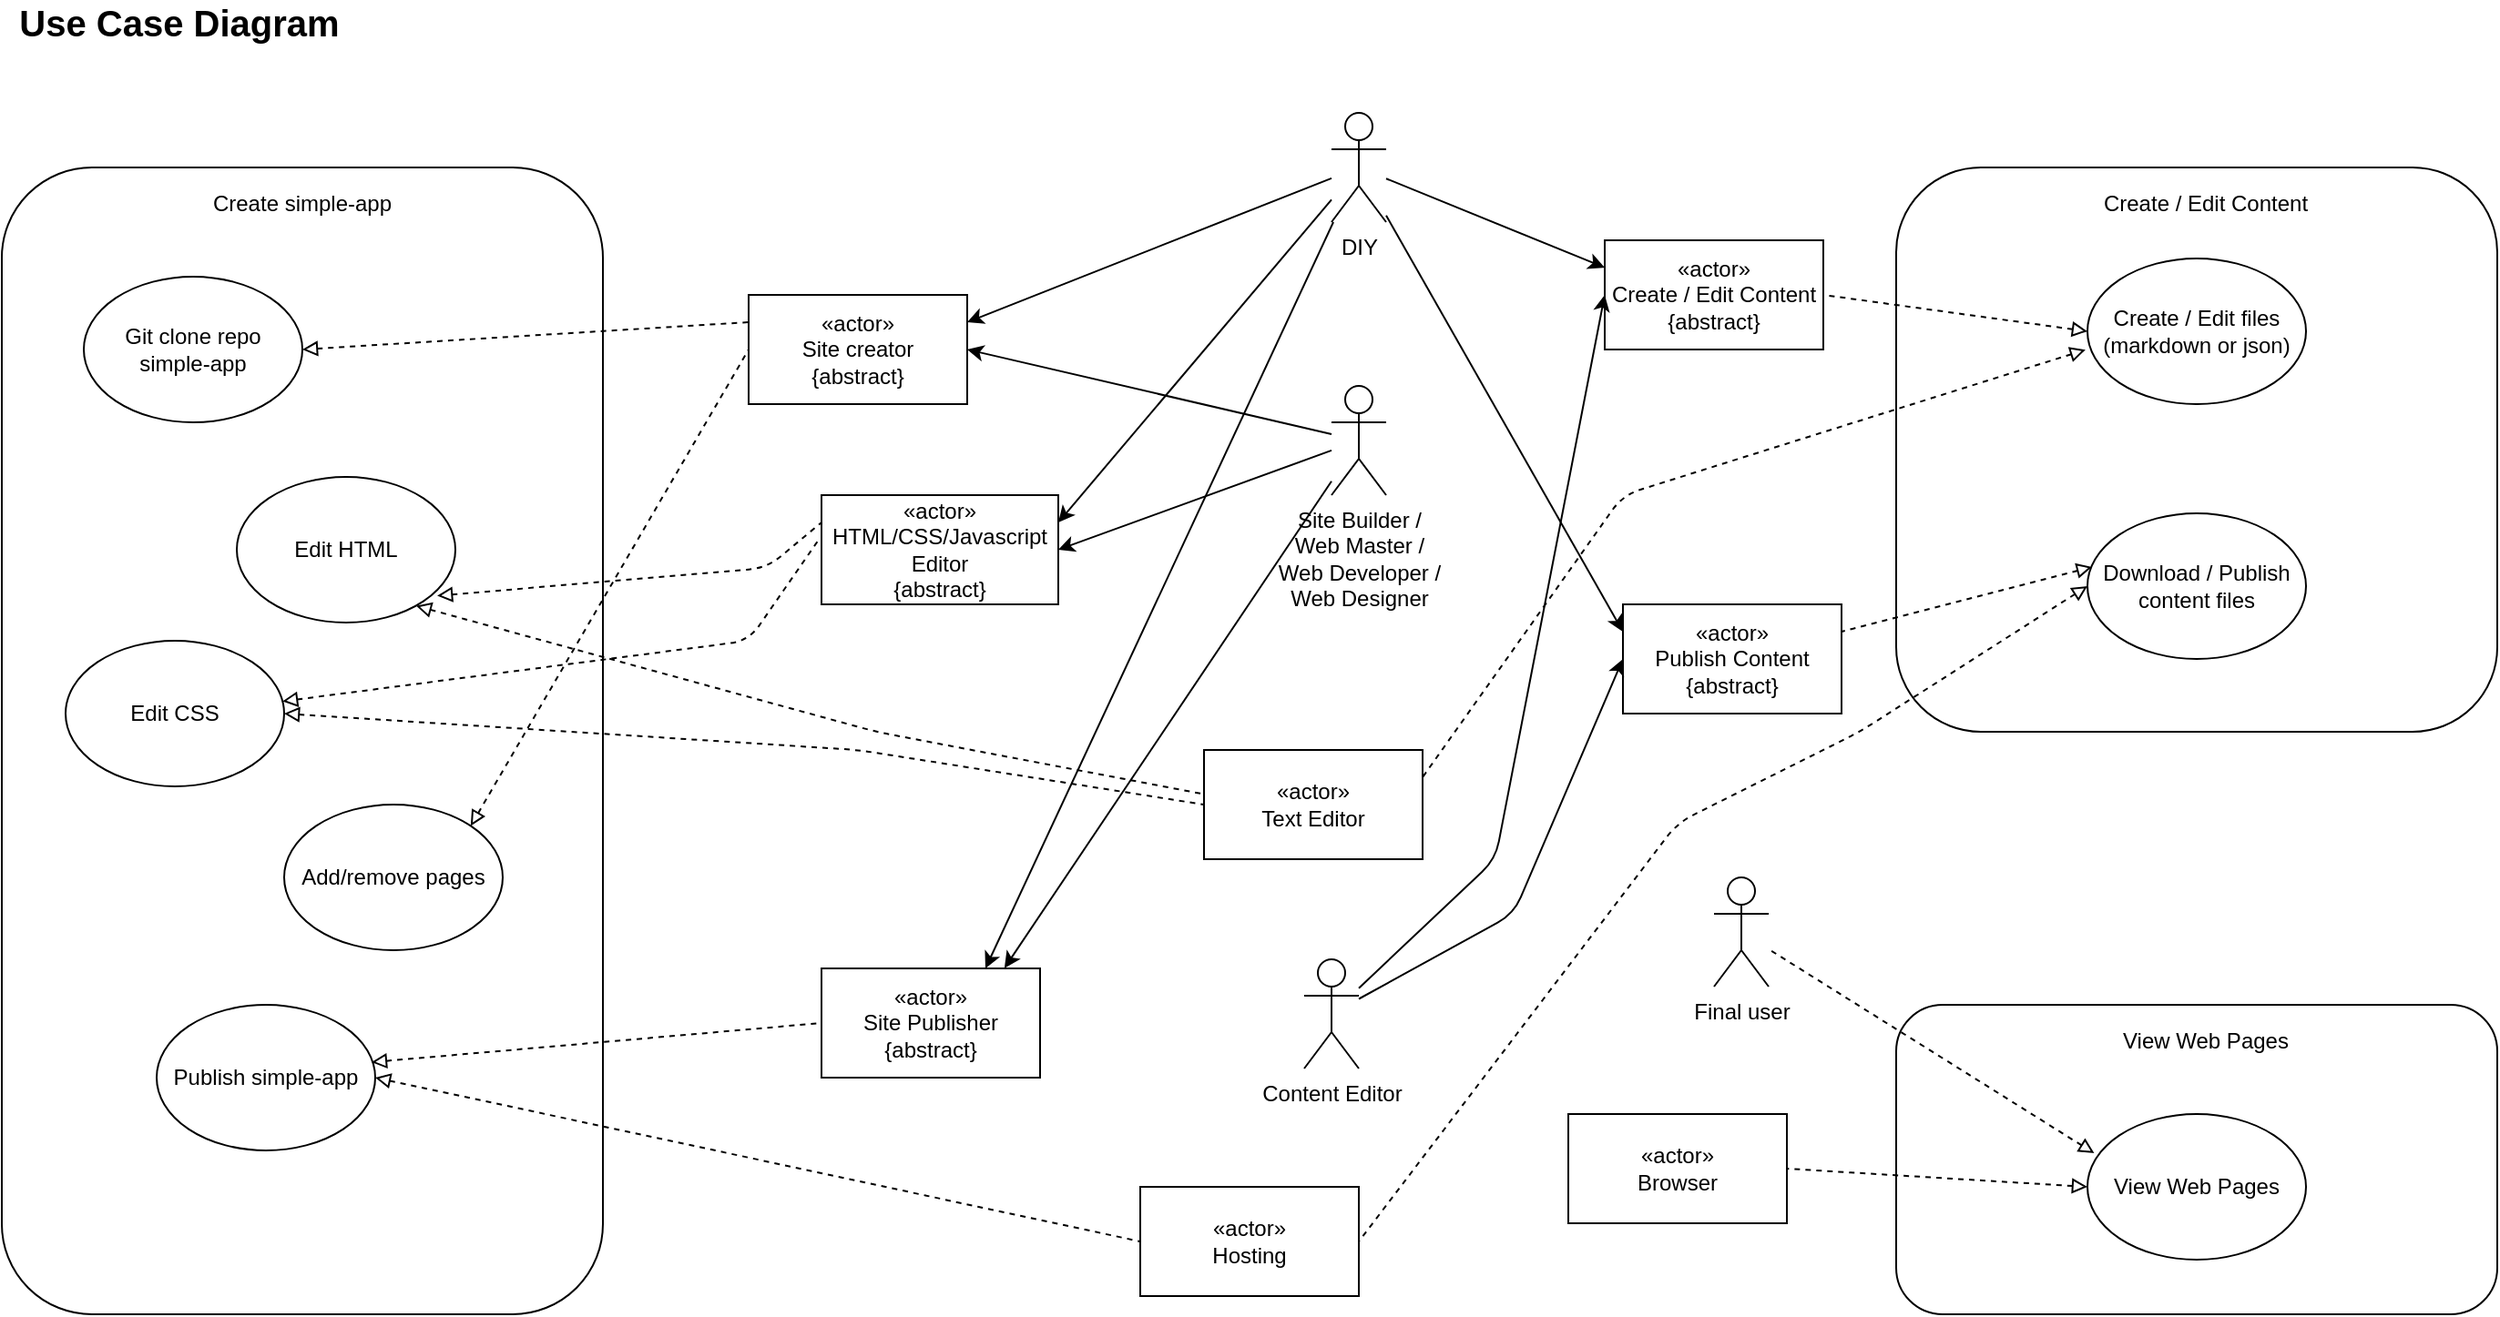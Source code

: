 <mxfile version="12.9.13" type="google"><diagram id="cpvimrTGd2H6IUNWrMBu" name="Page-1"><mxGraphModel dx="2062" dy="905" grid="1" gridSize="10" guides="1" tooltips="1" connect="1" arrows="1" fold="1" page="1" pageScale="1" pageWidth="827" pageHeight="1169" math="0" shadow="0"><root><mxCell id="0"/><mxCell id="1" parent="0"/><mxCell id="dpqHK9en1lOp_nEywDLZ-2" value="" style="rounded=1;whiteSpace=wrap;html=1;" vertex="1" parent="1"><mxGeometry x="1190" y="120" width="330" height="310" as="geometry"/></mxCell><mxCell id="dpqHK9en1lOp_nEywDLZ-6" value="DIY" style="shape=umlActor;verticalLabelPosition=bottom;labelBackgroundColor=#ffffff;verticalAlign=top;html=1;outlineConnect=0;" vertex="1" parent="1"><mxGeometry x="880" y="90" width="30" height="60" as="geometry"/></mxCell><mxCell id="dpqHK9en1lOp_nEywDLZ-7" value="«actor»&lt;br&gt;Site creator&lt;br&gt;{abstract}" style="rounded=0;whiteSpace=wrap;html=1;" vertex="1" parent="1"><mxGeometry x="560" y="190" width="120" height="60" as="geometry"/></mxCell><mxCell id="dpqHK9en1lOp_nEywDLZ-9" value="«actor»&lt;br&gt;Create / Edit Content&lt;br&gt;{abstract}" style="rounded=0;whiteSpace=wrap;html=1;" vertex="1" parent="1"><mxGeometry x="1030" y="160" width="120" height="60" as="geometry"/></mxCell><mxCell id="dpqHK9en1lOp_nEywDLZ-15" value="«actor»&lt;br&gt;Publish Content&lt;br&gt;{abstract}" style="rounded=0;whiteSpace=wrap;html=1;" vertex="1" parent="1"><mxGeometry x="1040" y="360" width="120" height="60" as="geometry"/></mxCell><mxCell id="dpqHK9en1lOp_nEywDLZ-10" value="«actor»&lt;br&gt;Hosting" style="rounded=0;whiteSpace=wrap;html=1;" vertex="1" parent="1"><mxGeometry x="775" y="680" width="120" height="60" as="geometry"/></mxCell><mxCell id="dpqHK9en1lOp_nEywDLZ-11" value="" style="rounded=1;whiteSpace=wrap;html=1;" vertex="1" parent="1"><mxGeometry x="150" y="120" width="330" height="630" as="geometry"/></mxCell><mxCell id="dpqHK9en1lOp_nEywDLZ-12" value="Create simple-app" style="text;html=1;strokeColor=none;fillColor=none;align=center;verticalAlign=middle;whiteSpace=wrap;rounded=0;" vertex="1" parent="1"><mxGeometry x="225" y="130" width="180" height="20" as="geometry"/></mxCell><mxCell id="dpqHK9en1lOp_nEywDLZ-19" value="«actor»&lt;br&gt;HTML/CSS/Javascript&lt;br&gt;Editor&lt;br&gt;{abstract}" style="rounded=0;whiteSpace=wrap;html=1;" vertex="1" parent="1"><mxGeometry x="600" y="300" width="130" height="60" as="geometry"/></mxCell><mxCell id="dpqHK9en1lOp_nEywDLZ-20" value="Create / Edit Content" style="text;html=1;strokeColor=none;fillColor=none;align=center;verticalAlign=middle;whiteSpace=wrap;rounded=0;" vertex="1" parent="1"><mxGeometry x="1270" y="130" width="180" height="20" as="geometry"/></mxCell><mxCell id="dpqHK9en1lOp_nEywDLZ-21" value="«actor»&lt;br&gt;Site Publisher&lt;br&gt;{abstract}" style="rounded=0;whiteSpace=wrap;html=1;" vertex="1" parent="1"><mxGeometry x="600" y="560" width="120" height="60" as="geometry"/></mxCell><mxCell id="dpqHK9en1lOp_nEywDLZ-22" value="Publish simple-app" style="ellipse;whiteSpace=wrap;html=1;" vertex="1" parent="1"><mxGeometry x="235" y="580" width="120" height="80" as="geometry"/></mxCell><mxCell id="dpqHK9en1lOp_nEywDLZ-23" value="" style="endArrow=classic;html=1;entryX=1;entryY=0.25;entryDx=0;entryDy=0;" edge="1" parent="1" source="dpqHK9en1lOp_nEywDLZ-6" target="dpqHK9en1lOp_nEywDLZ-19"><mxGeometry width="50" height="50" relative="1" as="geometry"><mxPoint x="720" y="700" as="sourcePoint"/><mxPoint x="770" y="650" as="targetPoint"/></mxGeometry></mxCell><mxCell id="dpqHK9en1lOp_nEywDLZ-24" value="" style="endArrow=classic;html=1;entryX=1;entryY=0.25;entryDx=0;entryDy=0;" edge="1" parent="1" source="dpqHK9en1lOp_nEywDLZ-6" target="dpqHK9en1lOp_nEywDLZ-7"><mxGeometry width="50" height="50" relative="1" as="geometry"><mxPoint x="860" y="755.0" as="sourcePoint"/><mxPoint x="510.0" y="740.0" as="targetPoint"/></mxGeometry></mxCell><mxCell id="dpqHK9en1lOp_nEywDLZ-25" value="" style="endArrow=classic;html=1;entryX=0;entryY=0.25;entryDx=0;entryDy=0;" edge="1" parent="1" source="dpqHK9en1lOp_nEywDLZ-6" target="dpqHK9en1lOp_nEywDLZ-15"><mxGeometry width="50" height="50" relative="1" as="geometry"><mxPoint x="865" y="189.318" as="sourcePoint"/><mxPoint x="770" y="375" as="targetPoint"/></mxGeometry></mxCell><mxCell id="dpqHK9en1lOp_nEywDLZ-26" value="" style="endArrow=classic;html=1;entryX=0;entryY=0.25;entryDx=0;entryDy=0;" edge="1" parent="1" source="dpqHK9en1lOp_nEywDLZ-6" target="dpqHK9en1lOp_nEywDLZ-9"><mxGeometry width="50" height="50" relative="1" as="geometry"><mxPoint x="875" y="199.318" as="sourcePoint"/><mxPoint x="780" y="385" as="targetPoint"/></mxGeometry></mxCell><mxCell id="dpqHK9en1lOp_nEywDLZ-27" value="" style="endArrow=classic;html=1;entryX=0.75;entryY=0;entryDx=0;entryDy=0;" edge="1" parent="1" source="dpqHK9en1lOp_nEywDLZ-6" target="dpqHK9en1lOp_nEywDLZ-21"><mxGeometry width="50" height="50" relative="1" as="geometry"><mxPoint x="895" y="181.964" as="sourcePoint"/><mxPoint x="1020" y="365" as="targetPoint"/></mxGeometry></mxCell><mxCell id="dpqHK9en1lOp_nEywDLZ-28" value="Site Builder /&lt;br&gt;Web Master /&lt;br&gt;Web Developer /&lt;br&gt;Web Designer" style="shape=umlActor;verticalLabelPosition=bottom;labelBackgroundColor=#ffffff;verticalAlign=top;html=1;outlineConnect=0;" vertex="1" parent="1"><mxGeometry x="880" y="240" width="30" height="60" as="geometry"/></mxCell><mxCell id="dpqHK9en1lOp_nEywDLZ-30" value="Content Editor" style="shape=umlActor;verticalLabelPosition=bottom;labelBackgroundColor=#ffffff;verticalAlign=top;html=1;outlineConnect=0;" vertex="1" parent="1"><mxGeometry x="865" y="555" width="30" height="60" as="geometry"/></mxCell><mxCell id="dpqHK9en1lOp_nEywDLZ-31" value="" style="endArrow=classic;html=1;entryX=1;entryY=0.5;entryDx=0;entryDy=0;" edge="1" parent="1" source="dpqHK9en1lOp_nEywDLZ-28" target="dpqHK9en1lOp_nEywDLZ-7"><mxGeometry width="50" height="50" relative="1" as="geometry"><mxPoint x="863.947" y="120" as="sourcePoint"/><mxPoint x="770" y="375" as="targetPoint"/></mxGeometry></mxCell><mxCell id="dpqHK9en1lOp_nEywDLZ-32" value="" style="endArrow=classic;html=1;entryX=1;entryY=0.5;entryDx=0;entryDy=0;" edge="1" parent="1" source="dpqHK9en1lOp_nEywDLZ-28" target="dpqHK9en1lOp_nEywDLZ-19"><mxGeometry width="50" height="50" relative="1" as="geometry"><mxPoint x="870" y="280" as="sourcePoint"/><mxPoint x="770" y="270" as="targetPoint"/></mxGeometry></mxCell><mxCell id="dpqHK9en1lOp_nEywDLZ-33" value="" style="endArrow=classic;html=1;entryX=0.837;entryY=-0.003;entryDx=0;entryDy=0;entryPerimeter=0;" edge="1" parent="1" source="dpqHK9en1lOp_nEywDLZ-28" target="dpqHK9en1lOp_nEywDLZ-21"><mxGeometry width="50" height="50" relative="1" as="geometry"><mxPoint x="870" y="290" as="sourcePoint"/><mxPoint x="780" y="280" as="targetPoint"/></mxGeometry></mxCell><mxCell id="dpqHK9en1lOp_nEywDLZ-39" value="" style="endArrow=classic;html=1;entryX=0;entryY=0.5;entryDx=0;entryDy=0;" edge="1" parent="1" source="dpqHK9en1lOp_nEywDLZ-30" target="dpqHK9en1lOp_nEywDLZ-15"><mxGeometry width="50" height="50" relative="1" as="geometry"><mxPoint x="860" y="397.42" as="sourcePoint"/><mxPoint x="769.4" y="381.84" as="targetPoint"/><Array as="points"><mxPoint x="980" y="530"/></Array></mxGeometry></mxCell><mxCell id="dpqHK9en1lOp_nEywDLZ-40" value="" style="endArrow=classic;html=1;entryX=0;entryY=0.5;entryDx=0;entryDy=0;" edge="1" parent="1" source="dpqHK9en1lOp_nEywDLZ-30" target="dpqHK9en1lOp_nEywDLZ-9"><mxGeometry width="50" height="50" relative="1" as="geometry"><mxPoint x="900" y="430" as="sourcePoint"/><mxPoint x="1020" y="380" as="targetPoint"/><Array as="points"><mxPoint x="970" y="500"/></Array></mxGeometry></mxCell><mxCell id="dpqHK9en1lOp_nEywDLZ-44" value="" style="endArrow=none;dashed=1;html=1;entryX=0;entryY=0.5;entryDx=0;entryDy=0;exitX=1;exitY=0.5;exitDx=0;exitDy=0;endFill=0;startArrow=block;startFill=0;" edge="1" parent="1" source="dpqHK9en1lOp_nEywDLZ-22" target="dpqHK9en1lOp_nEywDLZ-10"><mxGeometry width="50" height="50" relative="1" as="geometry"><mxPoint x="780" y="570" as="sourcePoint"/><mxPoint x="830" y="520" as="targetPoint"/></mxGeometry></mxCell><mxCell id="dpqHK9en1lOp_nEywDLZ-45" value="" style="endArrow=none;dashed=1;html=1;entryX=0;entryY=0.5;entryDx=0;entryDy=0;endFill=0;startArrow=block;startFill=0;exitX=0.983;exitY=0.394;exitDx=0;exitDy=0;exitPerimeter=0;" edge="1" parent="1" source="dpqHK9en1lOp_nEywDLZ-22" target="dpqHK9en1lOp_nEywDLZ-21"><mxGeometry width="50" height="50" relative="1" as="geometry"><mxPoint x="510.0" y="740" as="sourcePoint"/><mxPoint x="860" y="720" as="targetPoint"/></mxGeometry></mxCell><mxCell id="dpqHK9en1lOp_nEywDLZ-46" value="Download / Publish content files" style="ellipse;whiteSpace=wrap;html=1;" vertex="1" parent="1"><mxGeometry x="1295" y="310" width="120" height="80" as="geometry"/></mxCell><mxCell id="dpqHK9en1lOp_nEywDLZ-47" value="" style="endArrow=none;dashed=1;html=1;entryX=1;entryY=0.5;entryDx=0;entryDy=0;exitX=0;exitY=0.5;exitDx=0;exitDy=0;endFill=0;startArrow=block;startFill=0;" edge="1" parent="1" source="dpqHK9en1lOp_nEywDLZ-46" target="dpqHK9en1lOp_nEywDLZ-10"><mxGeometry width="50" height="50" relative="1" as="geometry"><mxPoint x="510.0" y="740" as="sourcePoint"/><mxPoint x="860" y="720" as="targetPoint"/><Array as="points"><mxPoint x="1170" y="430"/><mxPoint x="1070" y="480"/></Array></mxGeometry></mxCell><mxCell id="dpqHK9en1lOp_nEywDLZ-48" value="" style="endArrow=none;dashed=1;html=1;entryX=1;entryY=0.25;entryDx=0;entryDy=0;exitX=0.021;exitY=0.368;exitDx=0;exitDy=0;endFill=0;startArrow=block;startFill=0;exitPerimeter=0;" edge="1" parent="1" source="dpqHK9en1lOp_nEywDLZ-46" target="dpqHK9en1lOp_nEywDLZ-15"><mxGeometry width="50" height="50" relative="1" as="geometry"><mxPoint x="1320" y="740" as="sourcePoint"/><mxPoint x="980" y="720" as="targetPoint"/><Array as="points"><mxPoint x="1160" y="375"/></Array></mxGeometry></mxCell><mxCell id="dpqHK9en1lOp_nEywDLZ-49" value="Create / Edit files&lt;br&gt;(markdown or json)" style="ellipse;whiteSpace=wrap;html=1;" vertex="1" parent="1"><mxGeometry x="1295" y="170" width="120" height="80" as="geometry"/></mxCell><mxCell id="dpqHK9en1lOp_nEywDLZ-50" value="" style="endArrow=none;dashed=1;html=1;entryX=1;entryY=0.5;entryDx=0;entryDy=0;exitX=0;exitY=0.5;exitDx=0;exitDy=0;endFill=0;startArrow=block;startFill=0;" edge="1" parent="1" source="dpqHK9en1lOp_nEywDLZ-49" target="dpqHK9en1lOp_nEywDLZ-9"><mxGeometry width="50" height="50" relative="1" as="geometry"><mxPoint x="1322.52" y="729.44" as="sourcePoint"/><mxPoint x="1150" y="535" as="targetPoint"/></mxGeometry></mxCell><mxCell id="dpqHK9en1lOp_nEywDLZ-51" value="" style="rounded=1;whiteSpace=wrap;html=1;" vertex="1" parent="1"><mxGeometry x="1190" y="580" width="330" height="170" as="geometry"/></mxCell><mxCell id="dpqHK9en1lOp_nEywDLZ-52" value="View Web Pages" style="text;html=1;strokeColor=none;fillColor=none;align=center;verticalAlign=middle;whiteSpace=wrap;rounded=0;" vertex="1" parent="1"><mxGeometry x="1270" y="590" width="180" height="20" as="geometry"/></mxCell><mxCell id="dpqHK9en1lOp_nEywDLZ-53" value="View Web Pages" style="ellipse;whiteSpace=wrap;html=1;" vertex="1" parent="1"><mxGeometry x="1295" y="640" width="120" height="80" as="geometry"/></mxCell><mxCell id="dpqHK9en1lOp_nEywDLZ-54" value="Final user" style="shape=umlActor;verticalLabelPosition=bottom;labelBackgroundColor=#ffffff;verticalAlign=top;html=1;outlineConnect=0;" vertex="1" parent="1"><mxGeometry x="1090" y="510" width="30" height="60" as="geometry"/></mxCell><mxCell id="dpqHK9en1lOp_nEywDLZ-55" value="«actor»&lt;br&gt;Browser" style="rounded=0;whiteSpace=wrap;html=1;" vertex="1" parent="1"><mxGeometry x="1010" y="640" width="120" height="60" as="geometry"/></mxCell><mxCell id="dpqHK9en1lOp_nEywDLZ-56" value="" style="endArrow=none;dashed=1;html=1;exitX=0.031;exitY=0.269;exitDx=0;exitDy=0;endFill=0;startArrow=block;startFill=0;exitPerimeter=0;" edge="1" parent="1" source="dpqHK9en1lOp_nEywDLZ-53" target="dpqHK9en1lOp_nEywDLZ-54"><mxGeometry width="50" height="50" relative="1" as="geometry"><mxPoint x="510.0" y="740" as="sourcePoint"/><mxPoint x="785" y="720" as="targetPoint"/></mxGeometry></mxCell><mxCell id="dpqHK9en1lOp_nEywDLZ-57" value="" style="endArrow=none;dashed=1;html=1;entryX=1;entryY=0.5;entryDx=0;entryDy=0;exitX=0;exitY=0.5;exitDx=0;exitDy=0;endFill=0;startArrow=block;startFill=0;" edge="1" parent="1" source="dpqHK9en1lOp_nEywDLZ-53" target="dpqHK9en1lOp_nEywDLZ-55"><mxGeometry width="50" height="50" relative="1" as="geometry"><mxPoint x="520.0" y="750" as="sourcePoint"/><mxPoint x="795" y="730" as="targetPoint"/></mxGeometry></mxCell><mxCell id="dpqHK9en1lOp_nEywDLZ-58" value="«actor»&lt;br&gt;Text Editor" style="rounded=0;whiteSpace=wrap;html=1;" vertex="1" parent="1"><mxGeometry x="810" y="440" width="120" height="60" as="geometry"/></mxCell><mxCell id="dpqHK9en1lOp_nEywDLZ-59" value="" style="endArrow=none;dashed=1;html=1;entryX=1;entryY=0.25;entryDx=0;entryDy=0;exitX=-0.009;exitY=0.627;exitDx=0;exitDy=0;endFill=0;startArrow=block;startFill=0;exitPerimeter=0;" edge="1" parent="1" source="dpqHK9en1lOp_nEywDLZ-49" target="dpqHK9en1lOp_nEywDLZ-58"><mxGeometry width="50" height="50" relative="1" as="geometry"><mxPoint x="1307.52" y="349.44" as="sourcePoint"/><mxPoint x="1170" y="375" as="targetPoint"/><Array as="points"><mxPoint x="1040" y="300"/></Array></mxGeometry></mxCell><mxCell id="dpqHK9en1lOp_nEywDLZ-61" value="Git clone repo&lt;br&gt;simple-app" style="ellipse;whiteSpace=wrap;html=1;" vertex="1" parent="1"><mxGeometry x="195" y="180" width="120" height="80" as="geometry"/></mxCell><mxCell id="dpqHK9en1lOp_nEywDLZ-62" value="" style="endArrow=none;dashed=1;html=1;entryX=0;entryY=0.25;entryDx=0;entryDy=0;endFill=0;startArrow=block;startFill=0;exitX=1;exitY=0.5;exitDx=0;exitDy=0;" edge="1" parent="1" source="dpqHK9en1lOp_nEywDLZ-61" target="dpqHK9en1lOp_nEywDLZ-7"><mxGeometry width="50" height="50" relative="1" as="geometry"><mxPoint x="507.96" y="731.52" as="sourcePoint"/><mxPoint x="680" y="610" as="targetPoint"/></mxGeometry></mxCell><mxCell id="dpqHK9en1lOp_nEywDLZ-63" value="Edit HTML" style="ellipse;whiteSpace=wrap;html=1;" vertex="1" parent="1"><mxGeometry x="279" y="290" width="120" height="80" as="geometry"/></mxCell><mxCell id="dpqHK9en1lOp_nEywDLZ-64" value="Edit CSS" style="ellipse;whiteSpace=wrap;html=1;" vertex="1" parent="1"><mxGeometry x="185" y="380" width="120" height="80" as="geometry"/></mxCell><mxCell id="dpqHK9en1lOp_nEywDLZ-65" value="Add/remove pages" style="ellipse;whiteSpace=wrap;html=1;" vertex="1" parent="1"><mxGeometry x="305" y="470" width="120" height="80" as="geometry"/></mxCell><mxCell id="dpqHK9en1lOp_nEywDLZ-66" value="" style="endArrow=none;dashed=1;html=1;entryX=0;entryY=0.5;entryDx=0;entryDy=0;endFill=0;startArrow=block;startFill=0;exitX=1;exitY=0.5;exitDx=0;exitDy=0;" edge="1" parent="1" source="dpqHK9en1lOp_nEywDLZ-64" target="dpqHK9en1lOp_nEywDLZ-58"><mxGeometry width="50" height="50" relative="1" as="geometry"><mxPoint x="507.96" y="731.52" as="sourcePoint"/><mxPoint x="680" y="610" as="targetPoint"/><Array as="points"><mxPoint x="620" y="440"/></Array></mxGeometry></mxCell><mxCell id="dpqHK9en1lOp_nEywDLZ-67" value="" style="endArrow=none;dashed=1;html=1;entryX=0.001;entryY=0.405;entryDx=0;entryDy=0;endFill=0;startArrow=block;startFill=0;exitX=0.82;exitY=0.885;exitDx=0;exitDy=0;entryPerimeter=0;exitPerimeter=0;" edge="1" parent="1" source="dpqHK9en1lOp_nEywDLZ-63" target="dpqHK9en1lOp_nEywDLZ-58"><mxGeometry width="50" height="50" relative="1" as="geometry"><mxPoint x="460.0" y="370" as="sourcePoint"/><mxPoint x="850" y="460" as="targetPoint"/><Array as="points"><mxPoint x="630" y="430"/></Array></mxGeometry></mxCell><mxCell id="dpqHK9en1lOp_nEywDLZ-68" value="" style="endArrow=none;dashed=1;html=1;entryX=0;entryY=0.25;entryDx=0;entryDy=0;endFill=0;startArrow=block;startFill=0;exitX=0.917;exitY=0.816;exitDx=0;exitDy=0;exitPerimeter=0;" edge="1" parent="1" source="dpqHK9en1lOp_nEywDLZ-63" target="dpqHK9en1lOp_nEywDLZ-19"><mxGeometry width="50" height="50" relative="1" as="geometry"><mxPoint x="538.4" y="330.8" as="sourcePoint"/><mxPoint x="850.12" y="454.3" as="targetPoint"/><Array as="points"><mxPoint x="570" y="340"/></Array></mxGeometry></mxCell><mxCell id="dpqHK9en1lOp_nEywDLZ-69" value="" style="endArrow=none;dashed=1;html=1;entryX=-0.005;entryY=0.387;entryDx=0;entryDy=0;endFill=0;startArrow=block;startFill=0;exitX=0.992;exitY=0.416;exitDx=0;exitDy=0;exitPerimeter=0;entryPerimeter=0;" edge="1" parent="1" source="dpqHK9en1lOp_nEywDLZ-64" target="dpqHK9en1lOp_nEywDLZ-19"><mxGeometry width="50" height="50" relative="1" as="geometry"><mxPoint x="548.36" y="320" as="sourcePoint"/><mxPoint x="650" y="375" as="targetPoint"/><Array as="points"><mxPoint x="560" y="380"/></Array></mxGeometry></mxCell><mxCell id="dpqHK9en1lOp_nEywDLZ-70" value="" style="endArrow=none;dashed=1;html=1;entryX=0;entryY=0.5;entryDx=0;entryDy=0;endFill=0;startArrow=block;startFill=0;exitX=1;exitY=0;exitDx=0;exitDy=0;" edge="1" parent="1" source="dpqHK9en1lOp_nEywDLZ-65" target="dpqHK9en1lOp_nEywDLZ-7"><mxGeometry width="50" height="50" relative="1" as="geometry"><mxPoint x="490.0" y="210" as="sourcePoint"/><mxPoint x="650" y="255" as="targetPoint"/></mxGeometry></mxCell><mxCell id="dpqHK9en1lOp_nEywDLZ-72" value="&lt;b&gt;&lt;font style=&quot;font-size: 20px&quot;&gt;Use Case Diagram&lt;/font&gt;&lt;/b&gt;" style="text;html=1;strokeColor=none;fillColor=none;align=center;verticalAlign=middle;whiteSpace=wrap;rounded=0;" vertex="1" parent="1"><mxGeometry x="155" y="30" width="185" height="20" as="geometry"/></mxCell></root></mxGraphModel></diagram></mxfile>
